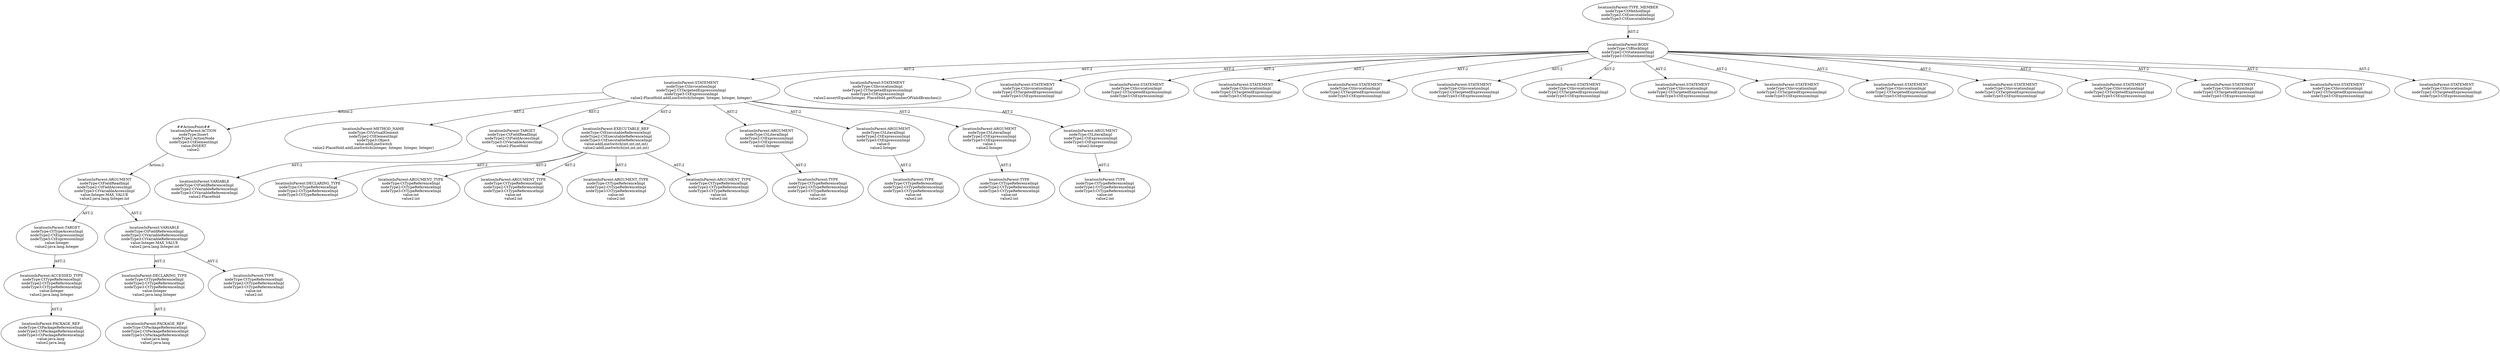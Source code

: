 digraph "Pattern" {
0 [label="##ActionPoint##
locationInParent:ACTION
nodeType:Insert
nodeType2:ActionNode
nodeType3:CtElementImpl
value:INSERT
value2:" shape=ellipse]
1 [label="locationInParent:STATEMENT
nodeType:CtInvocationImpl
nodeType2:CtTargetedExpressionImpl
nodeType3:CtExpressionImpl
value2:PlaceHold.addLineSwitch(Integer, Integer, Integer, Integer)" shape=ellipse]
2 [label="locationInParent:BODY
nodeType:CtBlockImpl
nodeType2:CtStatementImpl
nodeType3:CtStatementImpl" shape=ellipse]
3 [label="locationInParent:TYPE_MEMBER
nodeType:CtMethodImpl
nodeType2:CtExecutableImpl
nodeType3:CtExecutableImpl" shape=ellipse]
4 [label="locationInParent:STATEMENT
nodeType:CtInvocationImpl
nodeType2:CtTargetedExpressionImpl
nodeType3:CtExpressionImpl
value2:assertEquals(Integer, PlaceHold.getNumberOfValidBranches())" shape=ellipse]
5 [label="locationInParent:STATEMENT
nodeType:CtInvocationImpl
nodeType2:CtTargetedExpressionImpl
nodeType3:CtExpressionImpl" shape=ellipse]
6 [label="locationInParent:STATEMENT
nodeType:CtInvocationImpl
nodeType2:CtTargetedExpressionImpl
nodeType3:CtExpressionImpl" shape=ellipse]
7 [label="locationInParent:STATEMENT
nodeType:CtInvocationImpl
nodeType2:CtTargetedExpressionImpl
nodeType3:CtExpressionImpl" shape=ellipse]
8 [label="locationInParent:STATEMENT
nodeType:CtInvocationImpl
nodeType2:CtTargetedExpressionImpl
nodeType3:CtExpressionImpl" shape=ellipse]
9 [label="locationInParent:STATEMENT
nodeType:CtInvocationImpl
nodeType2:CtTargetedExpressionImpl
nodeType3:CtExpressionImpl" shape=ellipse]
10 [label="locationInParent:STATEMENT
nodeType:CtInvocationImpl
nodeType2:CtTargetedExpressionImpl
nodeType3:CtExpressionImpl" shape=ellipse]
11 [label="locationInParent:STATEMENT
nodeType:CtInvocationImpl
nodeType2:CtTargetedExpressionImpl
nodeType3:CtExpressionImpl" shape=ellipse]
12 [label="locationInParent:STATEMENT
nodeType:CtInvocationImpl
nodeType2:CtTargetedExpressionImpl
nodeType3:CtExpressionImpl" shape=ellipse]
13 [label="locationInParent:STATEMENT
nodeType:CtInvocationImpl
nodeType2:CtTargetedExpressionImpl
nodeType3:CtExpressionImpl" shape=ellipse]
14 [label="locationInParent:STATEMENT
nodeType:CtInvocationImpl
nodeType2:CtTargetedExpressionImpl
nodeType3:CtExpressionImpl" shape=ellipse]
15 [label="locationInParent:STATEMENT
nodeType:CtInvocationImpl
nodeType2:CtTargetedExpressionImpl
nodeType3:CtExpressionImpl" shape=ellipse]
16 [label="locationInParent:STATEMENT
nodeType:CtInvocationImpl
nodeType2:CtTargetedExpressionImpl
nodeType3:CtExpressionImpl" shape=ellipse]
17 [label="locationInParent:STATEMENT
nodeType:CtInvocationImpl
nodeType2:CtTargetedExpressionImpl
nodeType3:CtExpressionImpl" shape=ellipse]
18 [label="locationInParent:STATEMENT
nodeType:CtInvocationImpl
nodeType2:CtTargetedExpressionImpl
nodeType3:CtExpressionImpl" shape=ellipse]
19 [label="locationInParent:METHOD_NAME
nodeType:CtVirtualElement
nodeType2:CtElementImpl
nodeType3:Object
value:addLineSwitch
value2:PlaceHold.addLineSwitch(Integer, Integer, Integer, Integer)" shape=ellipse]
20 [label="locationInParent:TARGET
nodeType:CtFieldReadImpl
nodeType2:CtFieldAccessImpl
nodeType3:CtVariableAccessImpl
value2:PlaceHold" shape=ellipse]
21 [label="locationInParent:VARIABLE
nodeType:CtFieldReferenceImpl
nodeType2:CtVariableReferenceImpl
nodeType3:CtVariableReferenceImpl
value2:PlaceHold" shape=ellipse]
22 [label="locationInParent:EXECUTABLE_REF
nodeType:CtExecutableReferenceImpl
nodeType2:CtExecutableReferenceImpl
nodeType3:CtExecutableReferenceImpl
value:addLineSwitch(int,int,int,int)
value2:addLineSwitch(int,int,int,int)" shape=ellipse]
23 [label="locationInParent:DECLARING_TYPE
nodeType:CtTypeReferenceImpl
nodeType2:CtTypeReferenceImpl
nodeType3:CtTypeReferenceImpl" shape=ellipse]
24 [label="locationInParent:ARGUMENT_TYPE
nodeType:CtTypeReferenceImpl
nodeType2:CtTypeReferenceImpl
nodeType3:CtTypeReferenceImpl
value:int
value2:int" shape=ellipse]
25 [label="locationInParent:ARGUMENT_TYPE
nodeType:CtTypeReferenceImpl
nodeType2:CtTypeReferenceImpl
nodeType3:CtTypeReferenceImpl
value:int
value2:int" shape=ellipse]
26 [label="locationInParent:ARGUMENT_TYPE
nodeType:CtTypeReferenceImpl
nodeType2:CtTypeReferenceImpl
nodeType3:CtTypeReferenceImpl
value:int
value2:int" shape=ellipse]
27 [label="locationInParent:ARGUMENT_TYPE
nodeType:CtTypeReferenceImpl
nodeType2:CtTypeReferenceImpl
nodeType3:CtTypeReferenceImpl
value:int
value2:int" shape=ellipse]
28 [label="locationInParent:ARGUMENT
nodeType:CtLiteralImpl
nodeType2:CtExpressionImpl
nodeType3:CtExpressionImpl
value2:Integer" shape=ellipse]
29 [label="locationInParent:TYPE
nodeType:CtTypeReferenceImpl
nodeType2:CtTypeReferenceImpl
nodeType3:CtTypeReferenceImpl
value:int
value2:int" shape=ellipse]
30 [label="locationInParent:ARGUMENT
nodeType:CtLiteralImpl
nodeType2:CtExpressionImpl
nodeType3:CtExpressionImpl
value:0
value2:Integer" shape=ellipse]
31 [label="locationInParent:TYPE
nodeType:CtTypeReferenceImpl
nodeType2:CtTypeReferenceImpl
nodeType3:CtTypeReferenceImpl
value:int
value2:int" shape=ellipse]
32 [label="locationInParent:ARGUMENT
nodeType:CtLiteralImpl
nodeType2:CtExpressionImpl
nodeType3:CtExpressionImpl
value:1
value2:Integer" shape=ellipse]
33 [label="locationInParent:TYPE
nodeType:CtTypeReferenceImpl
nodeType2:CtTypeReferenceImpl
nodeType3:CtTypeReferenceImpl
value:int
value2:int" shape=ellipse]
34 [label="locationInParent:ARGUMENT
nodeType:CtLiteralImpl
nodeType2:CtExpressionImpl
nodeType3:CtExpressionImpl
value2:Integer" shape=ellipse]
35 [label="locationInParent:TYPE
nodeType:CtTypeReferenceImpl
nodeType2:CtTypeReferenceImpl
nodeType3:CtTypeReferenceImpl
value:int
value2:int" shape=ellipse]
36 [label="locationInParent:ARGUMENT
nodeType:CtFieldReadImpl
nodeType2:CtFieldAccessImpl
nodeType3:CtVariableAccessImpl
value:Integer.MAX_VALUE
value2:java.lang.Integer.int" shape=ellipse]
37 [label="locationInParent:TARGET
nodeType:CtTypeAccessImpl
nodeType2:CtExpressionImpl
nodeType3:CtExpressionImpl
value:Integer
value2:java.lang.Integer" shape=ellipse]
38 [label="locationInParent:ACCESSED_TYPE
nodeType:CtTypeReferenceImpl
nodeType2:CtTypeReferenceImpl
nodeType3:CtTypeReferenceImpl
value:Integer
value2:java.lang.Integer" shape=ellipse]
39 [label="locationInParent:PACKAGE_REF
nodeType:CtPackageReferenceImpl
nodeType2:CtPackageReferenceImpl
nodeType3:CtPackageReferenceImpl
value:java.lang
value2:java.lang" shape=ellipse]
40 [label="locationInParent:VARIABLE
nodeType:CtFieldReferenceImpl
nodeType2:CtVariableReferenceImpl
nodeType3:CtVariableReferenceImpl
value:Integer.MAX_VALUE
value2:java.lang.Integer.int" shape=ellipse]
41 [label="locationInParent:DECLARING_TYPE
nodeType:CtTypeReferenceImpl
nodeType2:CtTypeReferenceImpl
nodeType3:CtTypeReferenceImpl
value:Integer
value2:java.lang.Integer" shape=ellipse]
42 [label="locationInParent:PACKAGE_REF
nodeType:CtPackageReferenceImpl
nodeType2:CtPackageReferenceImpl
nodeType3:CtPackageReferenceImpl
value:java.lang
value2:java.lang" shape=ellipse]
43 [label="locationInParent:TYPE
nodeType:CtTypeReferenceImpl
nodeType2:CtTypeReferenceImpl
nodeType3:CtTypeReferenceImpl
value:int
value2:int" shape=ellipse]
0 -> 36 [label="Action:2"];
1 -> 0 [label="Action:2"];
1 -> 19 [label="AST:2"];
1 -> 20 [label="AST:2"];
1 -> 22 [label="AST:2"];
1 -> 28 [label="AST:2"];
1 -> 30 [label="AST:2"];
1 -> 32 [label="AST:2"];
1 -> 34 [label="AST:2"];
2 -> 1 [label="AST:2"];
2 -> 4 [label="AST:2"];
2 -> 5 [label="AST:2"];
2 -> 6 [label="AST:2"];
2 -> 7 [label="AST:2"];
2 -> 8 [label="AST:2"];
2 -> 9 [label="AST:2"];
2 -> 10 [label="AST:2"];
2 -> 11 [label="AST:2"];
2 -> 12 [label="AST:2"];
2 -> 13 [label="AST:2"];
2 -> 14 [label="AST:2"];
2 -> 15 [label="AST:2"];
2 -> 16 [label="AST:2"];
2 -> 17 [label="AST:2"];
2 -> 18 [label="AST:2"];
3 -> 2 [label="AST:2"];
20 -> 21 [label="AST:2"];
22 -> 23 [label="AST:2"];
22 -> 24 [label="AST:2"];
22 -> 25 [label="AST:2"];
22 -> 26 [label="AST:2"];
22 -> 27 [label="AST:2"];
28 -> 29 [label="AST:2"];
30 -> 31 [label="AST:2"];
32 -> 33 [label="AST:2"];
34 -> 35 [label="AST:2"];
36 -> 37 [label="AST:2"];
36 -> 40 [label="AST:2"];
37 -> 38 [label="AST:2"];
38 -> 39 [label="AST:2"];
40 -> 41 [label="AST:2"];
40 -> 43 [label="AST:2"];
41 -> 42 [label="AST:2"];
}